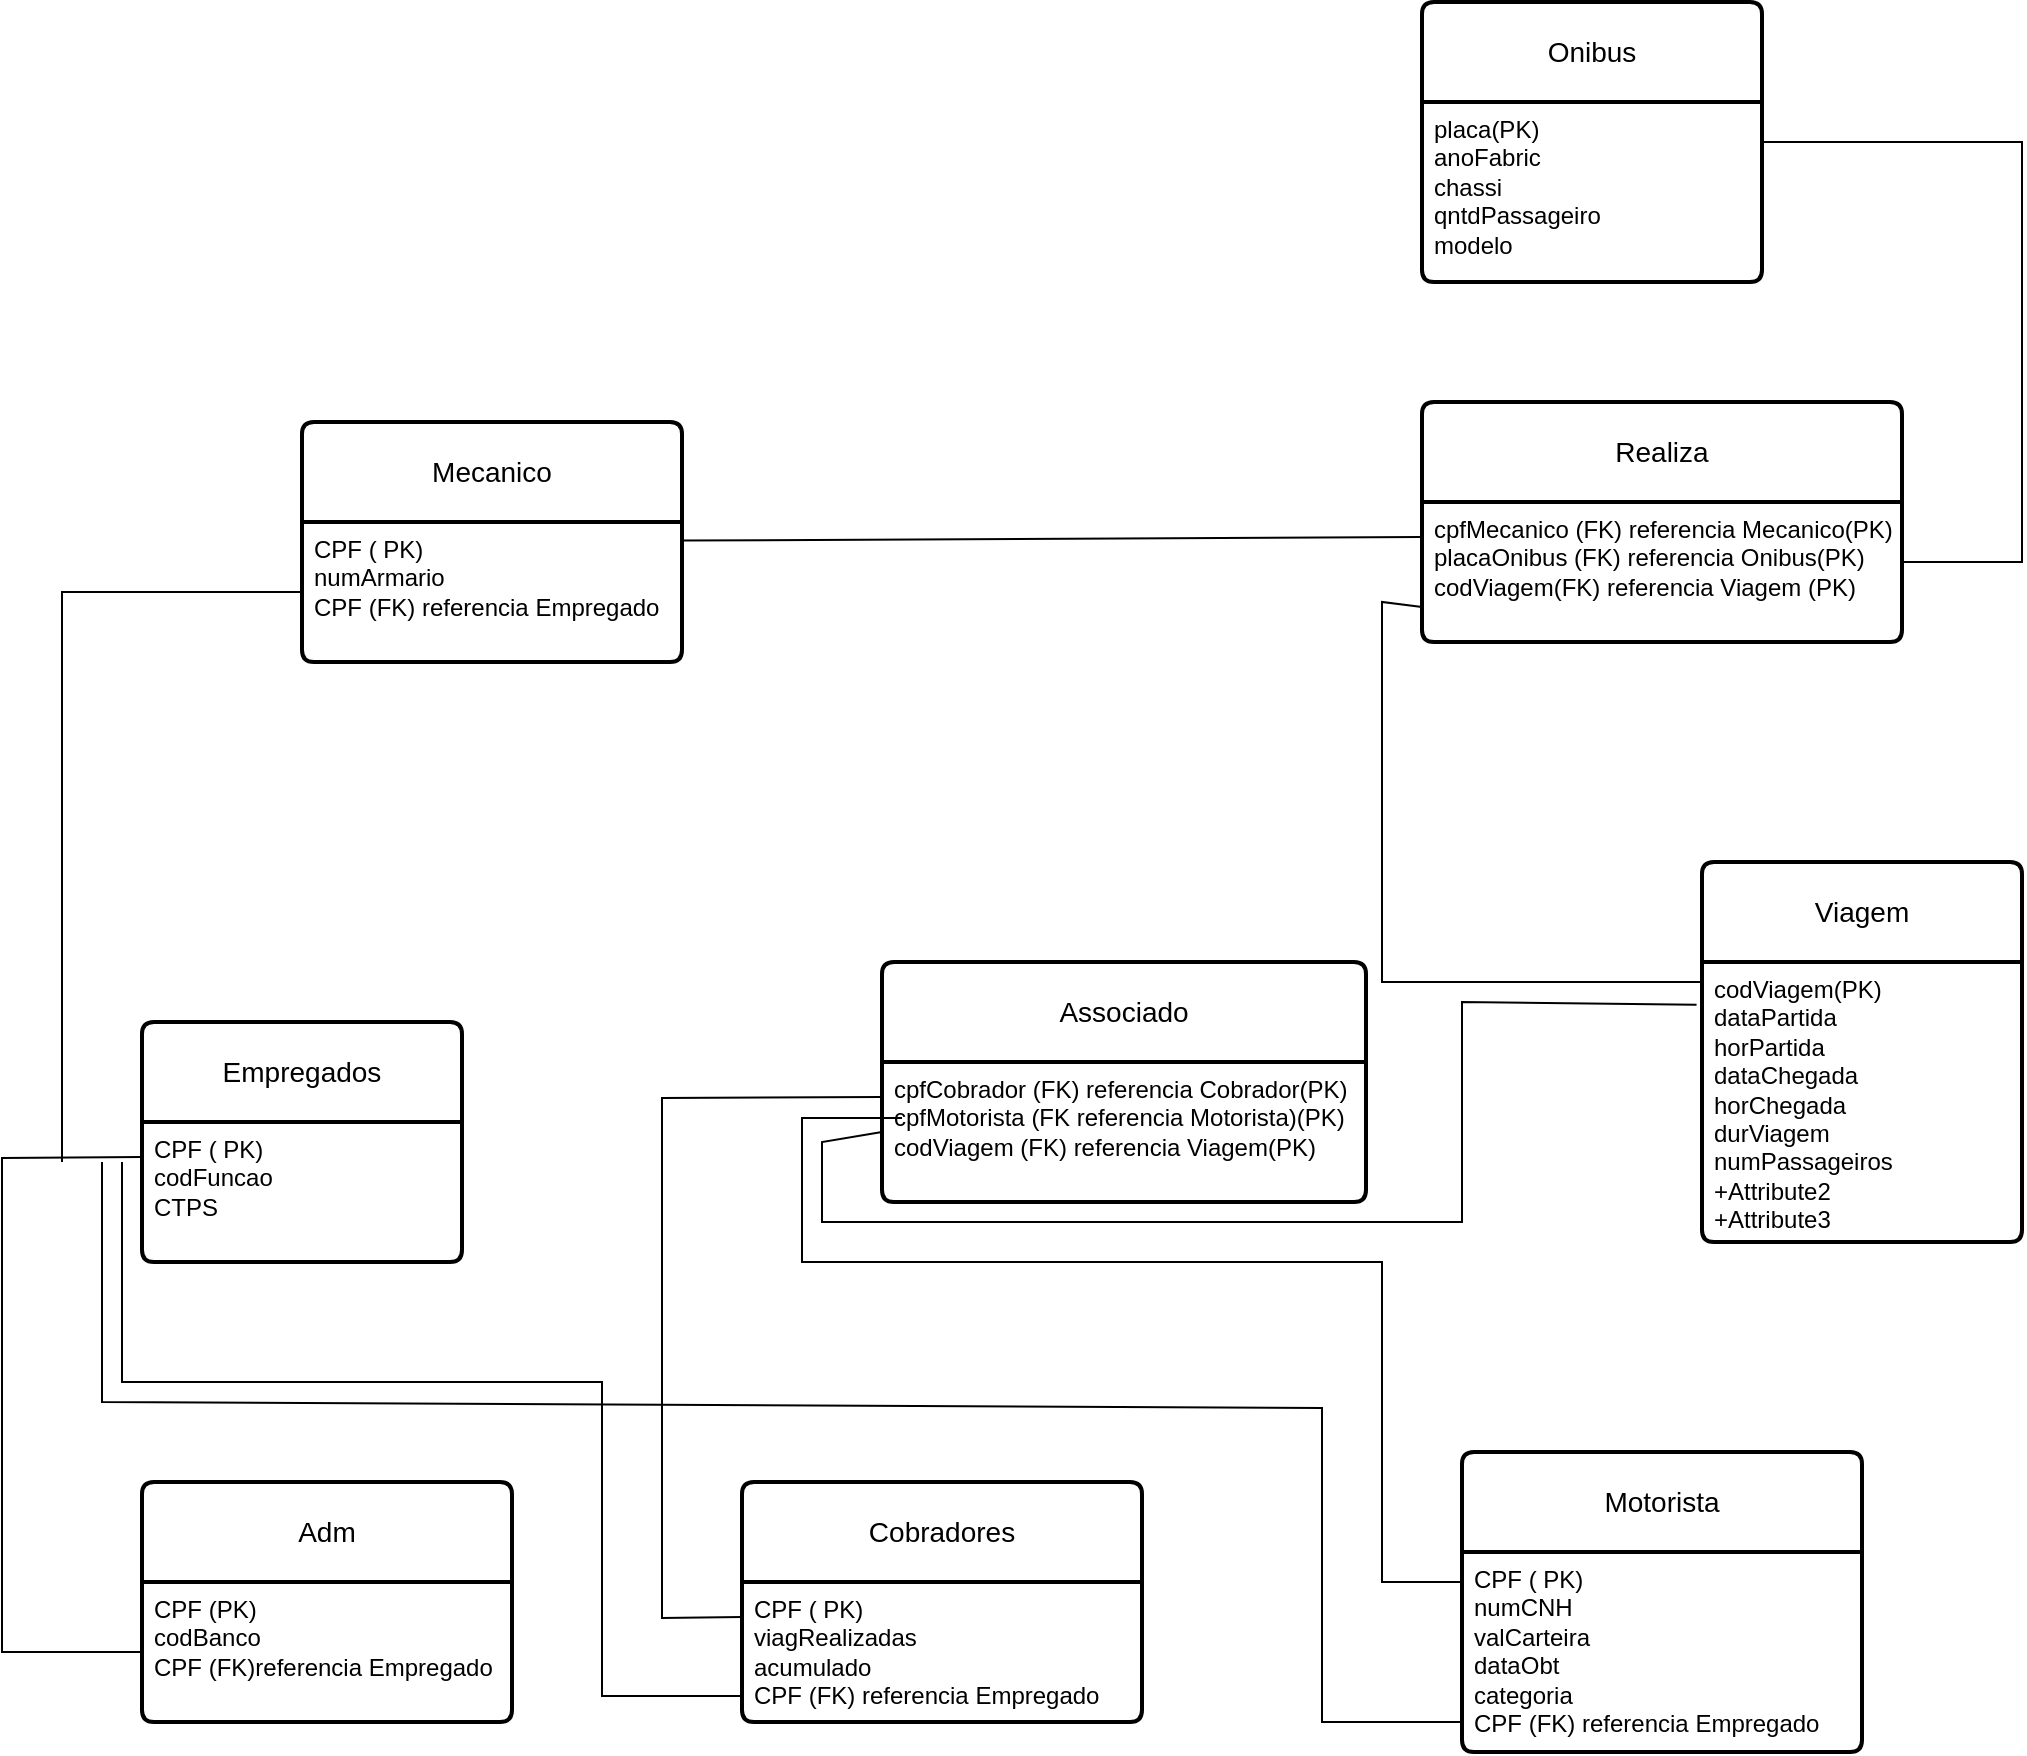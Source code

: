 <mxfile version="21.7.5" type="github" pages="2">
  <diagram id="-1_eX9wzWCtptFLg6ToF" name="Modelo Relacional">
    <mxGraphModel dx="3491" dy="2177" grid="1" gridSize="10" guides="1" tooltips="1" connect="1" arrows="1" fold="1" page="1" pageScale="1" pageWidth="827" pageHeight="1169" math="0" shadow="0">
      <root>
        <mxCell id="0" />
        <mxCell id="1" parent="0" />
        <mxCell id="acNAEcJvb_8NCm2Govtr-1" value="Empregados" style="swimlane;childLayout=stackLayout;horizontal=1;startSize=50;horizontalStack=0;rounded=1;fontSize=14;fontStyle=0;strokeWidth=2;resizeParent=0;resizeLast=1;shadow=0;dashed=0;align=center;arcSize=4;whiteSpace=wrap;html=1;" vertex="1" parent="1">
          <mxGeometry x="-430" y="-240" width="160" height="120" as="geometry" />
        </mxCell>
        <mxCell id="acNAEcJvb_8NCm2Govtr-2" value="CPF ( PK)&lt;br&gt;codFuncao&lt;br&gt;CTPS&lt;br&gt;" style="align=left;strokeColor=none;fillColor=none;spacingLeft=4;fontSize=12;verticalAlign=top;resizable=0;rotatable=0;part=1;html=1;" vertex="1" parent="acNAEcJvb_8NCm2Govtr-1">
          <mxGeometry y="50" width="160" height="70" as="geometry" />
        </mxCell>
        <mxCell id="acNAEcJvb_8NCm2Govtr-3" value="Adm" style="swimlane;childLayout=stackLayout;horizontal=1;startSize=50;horizontalStack=0;rounded=1;fontSize=14;fontStyle=0;strokeWidth=2;resizeParent=0;resizeLast=1;shadow=0;dashed=0;align=center;arcSize=4;whiteSpace=wrap;html=1;" vertex="1" parent="1">
          <mxGeometry x="-430" y="-10" width="185" height="120" as="geometry" />
        </mxCell>
        <mxCell id="acNAEcJvb_8NCm2Govtr-4" value="CPF (PK)&lt;br&gt;codBanco&lt;br&gt;CPF (FK)referencia Empregado" style="align=left;strokeColor=none;fillColor=none;spacingLeft=4;fontSize=12;verticalAlign=top;resizable=0;rotatable=0;part=1;html=1;" vertex="1" parent="acNAEcJvb_8NCm2Govtr-3">
          <mxGeometry y="50" width="185" height="70" as="geometry" />
        </mxCell>
        <mxCell id="acNAEcJvb_8NCm2Govtr-5" value="Cobradores" style="swimlane;childLayout=stackLayout;horizontal=1;startSize=50;horizontalStack=0;rounded=1;fontSize=14;fontStyle=0;strokeWidth=2;resizeParent=0;resizeLast=1;shadow=0;dashed=0;align=center;arcSize=4;whiteSpace=wrap;html=1;" vertex="1" parent="1">
          <mxGeometry x="-130" y="-10" width="200" height="120" as="geometry" />
        </mxCell>
        <mxCell id="acNAEcJvb_8NCm2Govtr-6" value="CPF ( PK)&lt;br&gt;viagRealizadas&lt;br&gt;acumulado&lt;br&gt;CPF (FK) referencia Empregado" style="align=left;strokeColor=none;fillColor=none;spacingLeft=4;fontSize=12;verticalAlign=top;resizable=0;rotatable=0;part=1;html=1;" vertex="1" parent="acNAEcJvb_8NCm2Govtr-5">
          <mxGeometry y="50" width="200" height="70" as="geometry" />
        </mxCell>
        <mxCell id="acNAEcJvb_8NCm2Govtr-7" value="Motorista" style="swimlane;childLayout=stackLayout;horizontal=1;startSize=50;horizontalStack=0;rounded=1;fontSize=14;fontStyle=0;strokeWidth=2;resizeParent=0;resizeLast=1;shadow=0;dashed=0;align=center;arcSize=4;whiteSpace=wrap;html=1;" vertex="1" parent="1">
          <mxGeometry x="230" y="-25" width="200" height="150" as="geometry" />
        </mxCell>
        <mxCell id="acNAEcJvb_8NCm2Govtr-8" value="CPF ( PK)&lt;br&gt;numCNH&lt;br&gt;valCarteira&lt;br&gt;dataObt&lt;br&gt;categoria&lt;br&gt;CPF (FK) referencia Empregado" style="align=left;strokeColor=none;fillColor=none;spacingLeft=4;fontSize=12;verticalAlign=top;resizable=0;rotatable=0;part=1;html=1;" vertex="1" parent="acNAEcJvb_8NCm2Govtr-7">
          <mxGeometry y="50" width="200" height="100" as="geometry" />
        </mxCell>
        <mxCell id="acNAEcJvb_8NCm2Govtr-9" value="Mecanico" style="swimlane;childLayout=stackLayout;horizontal=1;startSize=50;horizontalStack=0;rounded=1;fontSize=14;fontStyle=0;strokeWidth=2;resizeParent=0;resizeLast=1;shadow=0;dashed=0;align=center;arcSize=4;whiteSpace=wrap;html=1;" vertex="1" parent="1">
          <mxGeometry x="-350" y="-540" width="190" height="120" as="geometry" />
        </mxCell>
        <mxCell id="acNAEcJvb_8NCm2Govtr-10" value="CPF ( PK)&lt;br&gt;numArmario&lt;br&gt;CPF (FK) referencia Empregado" style="align=left;strokeColor=none;fillColor=none;spacingLeft=4;fontSize=12;verticalAlign=top;resizable=0;rotatable=0;part=1;html=1;" vertex="1" parent="acNAEcJvb_8NCm2Govtr-9">
          <mxGeometry y="50" width="190" height="70" as="geometry" />
        </mxCell>
        <mxCell id="acNAEcJvb_8NCm2Govtr-11" value="Viagem" style="swimlane;childLayout=stackLayout;horizontal=1;startSize=50;horizontalStack=0;rounded=1;fontSize=14;fontStyle=0;strokeWidth=2;resizeParent=0;resizeLast=1;shadow=0;dashed=0;align=center;arcSize=4;whiteSpace=wrap;html=1;" vertex="1" parent="1">
          <mxGeometry x="350" y="-320" width="160" height="190" as="geometry" />
        </mxCell>
        <mxCell id="acNAEcJvb_8NCm2Govtr-12" value="codViagem(PK)&lt;br&gt;dataPartida&lt;br&gt;horPartida&lt;br&gt;dataChegada&lt;br&gt;horChegada&lt;br&gt;durViagem&lt;br&gt;numPassageiros&lt;br&gt;+Attribute2&lt;br&gt;+Attribute3" style="align=left;strokeColor=none;fillColor=none;spacingLeft=4;fontSize=12;verticalAlign=top;resizable=0;rotatable=0;part=1;html=1;" vertex="1" parent="acNAEcJvb_8NCm2Govtr-11">
          <mxGeometry y="50" width="160" height="140" as="geometry" />
        </mxCell>
        <mxCell id="acNAEcJvb_8NCm2Govtr-13" value="Onibus" style="swimlane;childLayout=stackLayout;horizontal=1;startSize=50;horizontalStack=0;rounded=1;fontSize=14;fontStyle=0;strokeWidth=2;resizeParent=0;resizeLast=1;shadow=0;dashed=0;align=center;arcSize=4;whiteSpace=wrap;html=1;" vertex="1" parent="1">
          <mxGeometry x="210" y="-750" width="170" height="140" as="geometry" />
        </mxCell>
        <mxCell id="acNAEcJvb_8NCm2Govtr-14" value="placa(PK)&lt;br&gt;anoFabric&lt;br&gt;chassi&lt;br&gt;qntdPassageiro&lt;br&gt;modelo&lt;br&gt;" style="align=left;strokeColor=none;fillColor=none;spacingLeft=4;fontSize=12;verticalAlign=top;resizable=0;rotatable=0;part=1;html=1;" vertex="1" parent="acNAEcJvb_8NCm2Govtr-13">
          <mxGeometry y="50" width="170" height="90" as="geometry" />
        </mxCell>
        <mxCell id="acNAEcJvb_8NCm2Govtr-17" value="Associado" style="swimlane;childLayout=stackLayout;horizontal=1;startSize=50;horizontalStack=0;rounded=1;fontSize=14;fontStyle=0;strokeWidth=2;resizeParent=0;resizeLast=1;shadow=0;dashed=0;align=center;arcSize=4;whiteSpace=wrap;html=1;" vertex="1" parent="1">
          <mxGeometry x="-60" y="-270" width="242" height="120" as="geometry" />
        </mxCell>
        <mxCell id="acNAEcJvb_8NCm2Govtr-18" value="cpfCobrador (FK) referencia Cobrador(PK)&lt;br style=&quot;border-color: var(--border-color);&quot;&gt;cpfMotorista (FK referencia Motorista)(PK)&lt;br&gt;codViagem (FK) referencia Viagem(PK)" style="align=left;strokeColor=none;fillColor=none;spacingLeft=4;fontSize=12;verticalAlign=top;resizable=0;rotatable=0;part=1;html=1;" vertex="1" parent="acNAEcJvb_8NCm2Govtr-17">
          <mxGeometry y="50" width="242" height="70" as="geometry" />
        </mxCell>
        <mxCell id="acNAEcJvb_8NCm2Govtr-22" value="" style="endArrow=none;html=1;rounded=0;exitX=0;exitY=0.25;exitDx=0;exitDy=0;entryX=0;entryY=0.5;entryDx=0;entryDy=0;" edge="1" parent="1" source="acNAEcJvb_8NCm2Govtr-2" target="acNAEcJvb_8NCm2Govtr-4">
          <mxGeometry relative="1" as="geometry">
            <mxPoint x="-80" y="-120" as="sourcePoint" />
            <mxPoint x="80" y="-120" as="targetPoint" />
            <Array as="points">
              <mxPoint x="-500" y="-172" />
              <mxPoint x="-500" y="75" />
            </Array>
          </mxGeometry>
        </mxCell>
        <mxCell id="acNAEcJvb_8NCm2Govtr-23" value="" style="endArrow=none;html=1;rounded=0;entryX=0;entryY=0.5;entryDx=0;entryDy=0;" edge="1" parent="1">
          <mxGeometry relative="1" as="geometry">
            <mxPoint x="-440" y="-170" as="sourcePoint" />
            <mxPoint x="-130" y="97" as="targetPoint" />
            <Array as="points">
              <mxPoint x="-440" y="-60" />
              <mxPoint x="-200" y="-60" />
              <mxPoint x="-200" y="97" />
            </Array>
          </mxGeometry>
        </mxCell>
        <mxCell id="acNAEcJvb_8NCm2Govtr-24" value="" style="endArrow=none;html=1;rounded=0;entryX=0;entryY=0.5;entryDx=0;entryDy=0;" edge="1" parent="1">
          <mxGeometry relative="1" as="geometry">
            <mxPoint x="-450" y="-170" as="sourcePoint" />
            <mxPoint x="230" y="110" as="targetPoint" />
            <Array as="points">
              <mxPoint x="-450" y="-50" />
              <mxPoint x="160" y="-47" />
              <mxPoint x="160" y="110" />
            </Array>
          </mxGeometry>
        </mxCell>
        <mxCell id="acNAEcJvb_8NCm2Govtr-25" value="" style="endArrow=none;html=1;rounded=0;exitX=0;exitY=0.5;exitDx=0;exitDy=0;" edge="1" parent="1" source="acNAEcJvb_8NCm2Govtr-10">
          <mxGeometry relative="1" as="geometry">
            <mxPoint x="-80" y="-270" as="sourcePoint" />
            <mxPoint x="-470" y="-170" as="targetPoint" />
            <Array as="points">
              <mxPoint x="-470" y="-455" />
            </Array>
          </mxGeometry>
        </mxCell>
        <mxCell id="acNAEcJvb_8NCm2Govtr-26" value="" style="endArrow=none;html=1;rounded=0;entryX=0;entryY=0.25;entryDx=0;entryDy=0;exitX=0;exitY=0.25;exitDx=0;exitDy=0;" edge="1" parent="1" source="acNAEcJvb_8NCm2Govtr-18" target="acNAEcJvb_8NCm2Govtr-6">
          <mxGeometry relative="1" as="geometry">
            <mxPoint x="-170" y="-210" as="sourcePoint" />
            <mxPoint x="167" y="87.5" as="targetPoint" />
            <Array as="points">
              <mxPoint x="-170" y="-202" />
              <mxPoint x="-170" y="58" />
            </Array>
          </mxGeometry>
        </mxCell>
        <mxCell id="acNAEcJvb_8NCm2Govtr-27" value="" style="endArrow=none;html=1;rounded=0;exitX=0;exitY=0.25;exitDx=0;exitDy=0;" edge="1" parent="1">
          <mxGeometry relative="1" as="geometry">
            <mxPoint x="-50" y="-192" as="sourcePoint" />
            <mxPoint x="230" y="40" as="targetPoint" />
            <Array as="points">
              <mxPoint x="-100" y="-192" />
              <mxPoint x="-100" y="-120" />
              <mxPoint x="190" y="-120" />
              <mxPoint x="190" y="40" />
            </Array>
          </mxGeometry>
        </mxCell>
        <mxCell id="acNAEcJvb_8NCm2Govtr-28" value="" style="endArrow=none;html=1;rounded=0;exitX=0;exitY=0.5;exitDx=0;exitDy=0;entryX=-0.017;entryY=0.153;entryDx=0;entryDy=0;entryPerimeter=0;" edge="1" parent="1" source="acNAEcJvb_8NCm2Govtr-18" target="acNAEcJvb_8NCm2Govtr-12">
          <mxGeometry relative="1" as="geometry">
            <mxPoint x="-80" y="-180" as="sourcePoint" />
            <mxPoint x="330" y="-140" as="targetPoint" />
            <Array as="points">
              <mxPoint x="-90" y="-180" />
              <mxPoint x="-90" y="-140" />
              <mxPoint x="230" y="-140" />
              <mxPoint x="230" y="-250" />
            </Array>
          </mxGeometry>
        </mxCell>
        <mxCell id="acNAEcJvb_8NCm2Govtr-29" value="Realiza" style="swimlane;childLayout=stackLayout;horizontal=1;startSize=50;horizontalStack=0;rounded=1;fontSize=14;fontStyle=0;strokeWidth=2;resizeParent=0;resizeLast=1;shadow=0;dashed=0;align=center;arcSize=4;whiteSpace=wrap;html=1;" vertex="1" parent="1">
          <mxGeometry x="210" y="-550" width="240" height="120" as="geometry" />
        </mxCell>
        <mxCell id="acNAEcJvb_8NCm2Govtr-30" value="cpfMecanico (FK) referencia Mecanico(PK)&lt;br&gt;placaOnibus (FK) referencia Onibus(PK)&lt;br&gt;codViagem(FK) referencia Viagem (PK)" style="align=left;strokeColor=none;fillColor=none;spacingLeft=4;fontSize=12;verticalAlign=top;resizable=0;rotatable=0;part=1;html=1;" vertex="1" parent="acNAEcJvb_8NCm2Govtr-29">
          <mxGeometry y="50" width="240" height="70" as="geometry" />
        </mxCell>
        <mxCell id="acNAEcJvb_8NCm2Govtr-31" value="" style="endArrow=none;html=1;rounded=0;entryX=0;entryY=0.25;entryDx=0;entryDy=0;" edge="1" parent="1" target="acNAEcJvb_8NCm2Govtr-30">
          <mxGeometry relative="1" as="geometry">
            <mxPoint x="-160" y="-480.71" as="sourcePoint" />
            <mxPoint y="-480.71" as="targetPoint" />
          </mxGeometry>
        </mxCell>
        <mxCell id="acNAEcJvb_8NCm2Govtr-32" value="" style="endArrow=none;html=1;rounded=0;entryX=1;entryY=0.5;entryDx=0;entryDy=0;" edge="1" parent="1" target="acNAEcJvb_8NCm2Govtr-13">
          <mxGeometry relative="1" as="geometry">
            <mxPoint x="450" y="-470" as="sourcePoint" />
            <mxPoint x="510" y="-710" as="targetPoint" />
            <Array as="points">
              <mxPoint x="510" y="-470" />
              <mxPoint x="510" y="-680" />
            </Array>
          </mxGeometry>
        </mxCell>
        <mxCell id="acNAEcJvb_8NCm2Govtr-33" value="" style="endArrow=none;html=1;rounded=0;exitX=0;exitY=0.75;exitDx=0;exitDy=0;" edge="1" parent="1" source="acNAEcJvb_8NCm2Govtr-30">
          <mxGeometry relative="1" as="geometry">
            <mxPoint x="180" y="-460" as="sourcePoint" />
            <mxPoint x="350" y="-260" as="targetPoint" />
            <Array as="points">
              <mxPoint x="190" y="-450" />
              <mxPoint x="190" y="-260" />
            </Array>
          </mxGeometry>
        </mxCell>
      </root>
    </mxGraphModel>
  </diagram>
  <diagram id="cV2ejgU_TLj9GauZPNqe" name="Diagrama de Entidade Relacionamento">
    <mxGraphModel dx="3047" dy="840" grid="1" gridSize="10" guides="1" tooltips="1" connect="1" arrows="1" fold="1" page="1" pageScale="1" pageWidth="827" pageHeight="1169" math="0" shadow="0">
      <root>
        <mxCell id="0" />
        <mxCell id="1" parent="0" />
        <mxCell id="JowSxdaNVDK4OpG8OgLm-1" value="Onibus" style="whiteSpace=wrap;html=1;align=center;" parent="1" vertex="1">
          <mxGeometry x="235" y="850" width="230" height="40" as="geometry" />
        </mxCell>
        <mxCell id="gjXoz2qzSi6PjoEdio_o-1" value="Ano&lt;br&gt;Fabricacao" style="ellipse;whiteSpace=wrap;html=1;align=center;" parent="1" vertex="1">
          <mxGeometry x="210" y="960" width="70" height="40" as="geometry" />
        </mxCell>
        <mxCell id="gjXoz2qzSi6PjoEdio_o-3" value="Placa" style="ellipse;whiteSpace=wrap;html=1;align=center;fontStyle=4;" parent="1" vertex="1">
          <mxGeometry x="280" y="960" width="40" height="40" as="geometry" />
        </mxCell>
        <mxCell id="gjXoz2qzSi6PjoEdio_o-4" value="quantd&lt;br&gt;Passageiro" style="ellipse;whiteSpace=wrap;html=1;align=center;" parent="1" vertex="1">
          <mxGeometry x="381.25" y="936.5" width="70" height="40" as="geometry" />
        </mxCell>
        <mxCell id="gjXoz2qzSi6PjoEdio_o-5" value="Modelo" style="ellipse;whiteSpace=wrap;html=1;align=center;" parent="1" vertex="1">
          <mxGeometry x="451.25" y="936.5" width="40" height="40" as="geometry" />
        </mxCell>
        <mxCell id="gjXoz2qzSi6PjoEdio_o-6" value="" style="endArrow=none;html=1;rounded=0;entryX=0.5;entryY=0;entryDx=0;entryDy=0;exitX=0.75;exitY=1;exitDx=0;exitDy=0;" parent="1" source="JowSxdaNVDK4OpG8OgLm-1" target="gjXoz2qzSi6PjoEdio_o-4" edge="1">
          <mxGeometry relative="1" as="geometry">
            <mxPoint x="416" y="1024" as="sourcePoint" />
            <mxPoint x="186.25" y="406.5" as="targetPoint" />
          </mxGeometry>
        </mxCell>
        <mxCell id="gjXoz2qzSi6PjoEdio_o-8" value="" style="endArrow=none;html=1;rounded=0;exitX=0.25;exitY=1;exitDx=0;exitDy=0;entryX=0.5;entryY=0;entryDx=0;entryDy=0;" parent="1" source="JowSxdaNVDK4OpG8OgLm-1" target="gjXoz2qzSi6PjoEdio_o-3" edge="1">
          <mxGeometry relative="1" as="geometry">
            <mxPoint x="297.5" y="1050.0" as="sourcePoint" />
            <mxPoint x="185" y="450" as="targetPoint" />
          </mxGeometry>
        </mxCell>
        <mxCell id="gjXoz2qzSi6PjoEdio_o-9" value="" style="endArrow=none;html=1;rounded=0;exitX=0.065;exitY=1;exitDx=0;exitDy=0;exitPerimeter=0;entryX=0.5;entryY=0;entryDx=0;entryDy=0;" parent="1" source="JowSxdaNVDK4OpG8OgLm-1" target="gjXoz2qzSi6PjoEdio_o-1" edge="1">
          <mxGeometry relative="1" as="geometry">
            <mxPoint x="251.96" y="1050.0" as="sourcePoint" />
            <mxPoint x="245" y="960" as="targetPoint" />
          </mxGeometry>
        </mxCell>
        <mxCell id="gjXoz2qzSi6PjoEdio_o-10" value="Empregados" style="whiteSpace=wrap;html=1;align=center;" parent="1" vertex="1">
          <mxGeometry x="80" y="270" width="200" height="40" as="geometry" />
        </mxCell>
        <mxCell id="gjXoz2qzSi6PjoEdio_o-11" value="" style="endArrow=none;html=1;rounded=0;exitX=0.15;exitY=0.05;exitDx=0;exitDy=0;exitPerimeter=0;entryX=0.5;entryY=1;entryDx=0;entryDy=0;" parent="1" source="gjXoz2qzSi6PjoEdio_o-10" target="gjXoz2qzSi6PjoEdio_o-12" edge="1">
          <mxGeometry relative="1" as="geometry">
            <mxPoint x="130" y="249" as="sourcePoint" />
            <mxPoint x="110" y="210" as="targetPoint" />
          </mxGeometry>
        </mxCell>
        <mxCell id="gjXoz2qzSi6PjoEdio_o-12" value="cod&lt;br&gt;Função" style="ellipse;whiteSpace=wrap;html=1;align=center;" parent="1" vertex="1">
          <mxGeometry x="80" y="140" width="50" height="40" as="geometry" />
        </mxCell>
        <mxCell id="gjXoz2qzSi6PjoEdio_o-13" value="CPF" style="ellipse;whiteSpace=wrap;html=1;align=center;fontStyle=4;" parent="1" vertex="1">
          <mxGeometry x="140" y="170" width="40" height="40" as="geometry" />
        </mxCell>
        <mxCell id="gjXoz2qzSi6PjoEdio_o-14" value="" style="endArrow=none;html=1;rounded=0;entryX=0.5;entryY=1;entryDx=0;entryDy=0;exitX=0.415;exitY=0.025;exitDx=0;exitDy=0;exitPerimeter=0;" parent="1" source="gjXoz2qzSi6PjoEdio_o-10" target="gjXoz2qzSi6PjoEdio_o-13" edge="1">
          <mxGeometry relative="1" as="geometry">
            <mxPoint x="160" y="260" as="sourcePoint" />
            <mxPoint x="145" y="170" as="targetPoint" />
          </mxGeometry>
        </mxCell>
        <mxCell id="gjXoz2qzSi6PjoEdio_o-19" value="d" style="ellipse;whiteSpace=wrap;html=1;align=center;" parent="1" vertex="1">
          <mxGeometry x="150" y="380" width="50" height="50" as="geometry" />
        </mxCell>
        <mxCell id="gjXoz2qzSi6PjoEdio_o-20" value="" style="endArrow=none;html=1;rounded=0;entryX=0.425;entryY=1.05;entryDx=0;entryDy=0;exitX=0.32;exitY=-0.04;exitDx=0;exitDy=0;entryPerimeter=0;exitPerimeter=0;" parent="1" source="gjXoz2qzSi6PjoEdio_o-19" target="gjXoz2qzSi6PjoEdio_o-10" edge="1">
          <mxGeometry relative="1" as="geometry">
            <mxPoint x="143" y="410.5" as="sourcePoint" />
            <mxPoint x="140" y="349.5" as="targetPoint" />
          </mxGeometry>
        </mxCell>
        <mxCell id="gjXoz2qzSi6PjoEdio_o-21" value="" style="endArrow=none;html=1;rounded=0;entryX=0.5;entryY=1;entryDx=0;entryDy=0;exitX=0.64;exitY=0.06;exitDx=0;exitDy=0;exitPerimeter=0;" parent="1" source="gjXoz2qzSi6PjoEdio_o-19" target="gjXoz2qzSi6PjoEdio_o-10" edge="1">
          <mxGeometry relative="1" as="geometry">
            <mxPoint x="180" y="360" as="sourcePoint" />
            <mxPoint x="175" y="322" as="targetPoint" />
          </mxGeometry>
        </mxCell>
        <mxCell id="gjXoz2qzSi6PjoEdio_o-22" value="" style="endArrow=none;html=1;rounded=0;entryX=1;entryY=1;entryDx=0;entryDy=0;exitX=0.5;exitY=0;exitDx=0;exitDy=0;" parent="1" source="gjXoz2qzSi6PjoEdio_o-23" target="gjXoz2qzSi6PjoEdio_o-19" edge="1">
          <mxGeometry relative="1" as="geometry">
            <mxPoint x="194" y="530" as="sourcePoint" />
            <mxPoint x="185" y="332" as="targetPoint" />
          </mxGeometry>
        </mxCell>
        <mxCell id="gjXoz2qzSi6PjoEdio_o-23" value="Motorista" style="whiteSpace=wrap;html=1;align=center;" parent="1" vertex="1">
          <mxGeometry x="170" y="530" width="50" height="40" as="geometry" />
        </mxCell>
        <mxCell id="gjXoz2qzSi6PjoEdio_o-24" value="Cobradores" style="whiteSpace=wrap;html=1;align=center;" parent="1" vertex="1">
          <mxGeometry x="-40" y="560.6" width="70" height="40" as="geometry" />
        </mxCell>
        <mxCell id="gjXoz2qzSi6PjoEdio_o-25" value="Mecanico" style="whiteSpace=wrap;html=1;align=center;" parent="1" vertex="1">
          <mxGeometry x="351.25" y="516.85" width="50" height="40" as="geometry" />
        </mxCell>
        <mxCell id="gjXoz2qzSi6PjoEdio_o-26" value="Adm" style="whiteSpace=wrap;html=1;align=center;" parent="1" vertex="1">
          <mxGeometry x="-120" y="480" width="50" height="40" as="geometry" />
        </mxCell>
        <mxCell id="gjXoz2qzSi6PjoEdio_o-27" value="" style="endArrow=none;html=1;rounded=0;entryX=0;entryY=1;entryDx=0;entryDy=0;exitX=0.25;exitY=0;exitDx=0;exitDy=0;" parent="1" source="gjXoz2qzSi6PjoEdio_o-24" target="gjXoz2qzSi6PjoEdio_o-19" edge="1">
          <mxGeometry relative="1" as="geometry">
            <mxPoint x="155" y="560.6" as="sourcePoint" />
            <mxPoint x="118.75" y="450.0" as="targetPoint" />
          </mxGeometry>
        </mxCell>
        <mxCell id="gjXoz2qzSi6PjoEdio_o-28" value="" style="endArrow=none;html=1;rounded=0;entryX=1;entryY=0.5;entryDx=0;entryDy=0;exitX=0.25;exitY=0;exitDx=0;exitDy=0;" parent="1" source="gjXoz2qzSi6PjoEdio_o-25" target="gjXoz2qzSi6PjoEdio_o-19" edge="1">
          <mxGeometry relative="1" as="geometry">
            <mxPoint x="286.25" y="536.85" as="sourcePoint" />
            <mxPoint x="270" y="400.0" as="targetPoint" />
          </mxGeometry>
        </mxCell>
        <mxCell id="gjXoz2qzSi6PjoEdio_o-29" value="" style="endArrow=none;html=1;rounded=0;entryX=-0.037;entryY=0.65;entryDx=0;entryDy=0;exitX=0.5;exitY=0;exitDx=0;exitDy=0;entryPerimeter=0;" parent="1" source="gjXoz2qzSi6PjoEdio_o-26" target="gjXoz2qzSi6PjoEdio_o-19" edge="1">
          <mxGeometry relative="1" as="geometry">
            <mxPoint x="225" y="560" as="sourcePoint" />
            <mxPoint x="218" y="478" as="targetPoint" />
          </mxGeometry>
        </mxCell>
        <mxCell id="gjXoz2qzSi6PjoEdio_o-30" value="Num&lt;br&gt;Armário" style="ellipse;whiteSpace=wrap;html=1;align=center;" parent="1" vertex="1">
          <mxGeometry x="431.25" y="566.85" width="60" height="40" as="geometry" />
        </mxCell>
        <mxCell id="gjXoz2qzSi6PjoEdio_o-31" value="numero&lt;br&gt;CNH" style="ellipse;whiteSpace=wrap;html=1;align=center;" parent="1" vertex="1">
          <mxGeometry x="210" y="620" width="50" height="40" as="geometry" />
        </mxCell>
        <mxCell id="gjXoz2qzSi6PjoEdio_o-32" value="Validade&lt;br&gt;Carteira" style="ellipse;whiteSpace=wrap;html=1;align=center;" parent="1" vertex="1">
          <mxGeometry x="260" y="620" width="60" height="40" as="geometry" />
        </mxCell>
        <mxCell id="gjXoz2qzSi6PjoEdio_o-33" value="data&lt;br&gt;obtenção" style="ellipse;whiteSpace=wrap;html=1;align=center;" parent="1" vertex="1">
          <mxGeometry x="150" y="620" width="55" height="40" as="geometry" />
        </mxCell>
        <mxCell id="gjXoz2qzSi6PjoEdio_o-34" value="categoria" style="ellipse;whiteSpace=wrap;html=1;align=center;" parent="1" vertex="1">
          <mxGeometry x="270" y="556.85" width="55" height="40" as="geometry" />
        </mxCell>
        <mxCell id="gjXoz2qzSi6PjoEdio_o-35" value="" style="endArrow=none;html=1;rounded=0;entryX=1;entryY=0.5;entryDx=0;entryDy=0;exitX=0.345;exitY=0.082;exitDx=0;exitDy=0;exitPerimeter=0;" parent="1" source="gjXoz2qzSi6PjoEdio_o-34" target="gjXoz2qzSi6PjoEdio_o-23" edge="1">
          <mxGeometry relative="1" as="geometry">
            <mxPoint x="280" y="560" as="sourcePoint" />
            <mxPoint x="203" y="433" as="targetPoint" />
          </mxGeometry>
        </mxCell>
        <mxCell id="gjXoz2qzSi6PjoEdio_o-36" value="" style="endArrow=none;html=1;rounded=0;entryX=0.25;entryY=1;entryDx=0;entryDy=0;exitX=0.5;exitY=0;exitDx=0;exitDy=0;" parent="1" source="gjXoz2qzSi6PjoEdio_o-33" target="gjXoz2qzSi6PjoEdio_o-23" edge="1">
          <mxGeometry relative="1" as="geometry">
            <mxPoint x="139" y="633" as="sourcePoint" />
            <mxPoint x="180" y="580" as="targetPoint" />
          </mxGeometry>
        </mxCell>
        <mxCell id="gjXoz2qzSi6PjoEdio_o-37" value="" style="endArrow=none;html=1;rounded=0;entryX=0.75;entryY=1;entryDx=0;entryDy=0;exitX=0.2;exitY=0;exitDx=0;exitDy=0;exitPerimeter=0;" parent="1" source="gjXoz2qzSi6PjoEdio_o-31" target="gjXoz2qzSi6PjoEdio_o-23" edge="1">
          <mxGeometry relative="1" as="geometry">
            <mxPoint x="149" y="643" as="sourcePoint" />
            <mxPoint x="190" y="590" as="targetPoint" />
          </mxGeometry>
        </mxCell>
        <mxCell id="gjXoz2qzSi6PjoEdio_o-38" value="" style="endArrow=none;html=1;rounded=0;entryX=1;entryY=0.75;entryDx=0;entryDy=0;exitX=0.333;exitY=0;exitDx=0;exitDy=0;exitPerimeter=0;" parent="1" source="gjXoz2qzSi6PjoEdio_o-32" target="gjXoz2qzSi6PjoEdio_o-23" edge="1">
          <mxGeometry relative="1" as="geometry">
            <mxPoint x="159" y="653" as="sourcePoint" />
            <mxPoint x="200" y="600" as="targetPoint" />
          </mxGeometry>
        </mxCell>
        <mxCell id="gjXoz2qzSi6PjoEdio_o-39" value="" style="endArrow=none;html=1;rounded=0;entryX=0.75;entryY=1;entryDx=0;entryDy=0;exitX=0.033;exitY=0.25;exitDx=0;exitDy=0;exitPerimeter=0;" parent="1" source="gjXoz2qzSi6PjoEdio_o-30" target="gjXoz2qzSi6PjoEdio_o-25" edge="1">
          <mxGeometry relative="1" as="geometry">
            <mxPoint x="169" y="663" as="sourcePoint" />
            <mxPoint x="210" y="610" as="targetPoint" />
          </mxGeometry>
        </mxCell>
        <mxCell id="gjXoz2qzSi6PjoEdio_o-40" value="Viagens&lt;br&gt;Realizadas" style="ellipse;whiteSpace=wrap;html=1;align=center;" parent="1" vertex="1">
          <mxGeometry x="-90" y="677.6" width="70" height="40" as="geometry" />
        </mxCell>
        <mxCell id="gjXoz2qzSi6PjoEdio_o-41" value="" style="endArrow=none;html=1;rounded=0;entryX=0.25;entryY=1;entryDx=0;entryDy=0;exitX=0.645;exitY=0.075;exitDx=0;exitDy=0;exitPerimeter=0;" parent="1" source="gjXoz2qzSi6PjoEdio_o-40" target="gjXoz2qzSi6PjoEdio_o-24" edge="1">
          <mxGeometry relative="1" as="geometry">
            <mxPoint x="61.5" y="550" as="sourcePoint" />
            <mxPoint x="26.5" y="580" as="targetPoint" />
          </mxGeometry>
        </mxCell>
        <mxCell id="gjXoz2qzSi6PjoEdio_o-42" value="Acumulado" style="ellipse;whiteSpace=wrap;html=1;align=center;" parent="1" vertex="1">
          <mxGeometry x="-20" y="677.6" width="70" height="40" as="geometry" />
        </mxCell>
        <mxCell id="gjXoz2qzSi6PjoEdio_o-43" value="" style="endArrow=none;html=1;rounded=0;entryX=0.75;entryY=1;entryDx=0;entryDy=0;exitX=0.645;exitY=0.075;exitDx=0;exitDy=0;exitPerimeter=0;" parent="1" source="gjXoz2qzSi6PjoEdio_o-42" target="gjXoz2qzSi6PjoEdio_o-24" edge="1">
          <mxGeometry relative="1" as="geometry">
            <mxPoint x="131.5" y="577" as="sourcePoint" />
            <mxPoint x="79" y="572" as="targetPoint" />
          </mxGeometry>
        </mxCell>
        <mxCell id="gjXoz2qzSi6PjoEdio_o-44" value="codigo&lt;br&gt;Banco" style="ellipse;whiteSpace=wrap;html=1;align=center;" parent="1" vertex="1">
          <mxGeometry x="-145" y="550" width="55" height="40" as="geometry" />
        </mxCell>
        <mxCell id="gjXoz2qzSi6PjoEdio_o-45" value="" style="endArrow=none;html=1;rounded=0;entryX=0.5;entryY=1;entryDx=0;entryDy=0;exitX=0.645;exitY=0.075;exitDx=0;exitDy=0;exitPerimeter=0;" parent="1" source="gjXoz2qzSi6PjoEdio_o-44" target="gjXoz2qzSi6PjoEdio_o-26" edge="1">
          <mxGeometry relative="1" as="geometry">
            <mxPoint x="-15" y="550" as="sourcePoint" />
            <mxPoint x="-50" y="580" as="targetPoint" />
          </mxGeometry>
        </mxCell>
        <mxCell id="gjXoz2qzSi6PjoEdio_o-49" value="" style="shape=requiredInterface;html=1;verticalLabelPosition=bottom;sketch=0;rotation=135;" parent="1" vertex="1">
          <mxGeometry x="50" y="490.6" width="10" height="20" as="geometry" />
        </mxCell>
        <mxCell id="gjXoz2qzSi6PjoEdio_o-52" value="" style="shape=requiredInterface;html=1;verticalLabelPosition=bottom;sketch=0;rotation=90;" parent="1" vertex="1">
          <mxGeometry x="190" y="460" width="10" height="20" as="geometry" />
        </mxCell>
        <mxCell id="gjXoz2qzSi6PjoEdio_o-57" value="" style="shape=requiredInterface;html=1;verticalLabelPosition=bottom;sketch=0;rotation=45;" parent="1" vertex="1">
          <mxGeometry x="270" y="456.85" width="10" height="20" as="geometry" />
        </mxCell>
        <mxCell id="gjXoz2qzSi6PjoEdio_o-61" value="" style="shape=requiredInterface;html=1;verticalLabelPosition=bottom;sketch=0;rotation=-210;" parent="1" vertex="1">
          <mxGeometry x="20" y="440" width="10" height="20" as="geometry" />
        </mxCell>
        <mxCell id="QWk0C80UaJ-0e4nMsRM_-1" value="Viagem" style="whiteSpace=wrap;html=1;align=center;" parent="1" vertex="1">
          <mxGeometry x="-530" y="520" width="270" height="40" as="geometry" />
        </mxCell>
        <mxCell id="QWk0C80UaJ-0e4nMsRM_-2" value="" style="endArrow=none;html=1;rounded=0;exitX=0.87;exitY=0;exitDx=0;exitDy=0;exitPerimeter=0;entryX=0.5;entryY=1;entryDx=0;entryDy=0;" parent="1" source="QWk0C80UaJ-0e4nMsRM_-1" target="QWk0C80UaJ-0e4nMsRM_-3" edge="1">
          <mxGeometry relative="1" as="geometry">
            <mxPoint x="-50" y="370" as="sourcePoint" />
            <mxPoint x="-227" y="440" as="targetPoint" />
          </mxGeometry>
        </mxCell>
        <mxCell id="QWk0C80UaJ-0e4nMsRM_-3" value="Data&lt;br&gt;Partida" style="ellipse;whiteSpace=wrap;html=1;align=center;" parent="1" vertex="1">
          <mxGeometry x="-320" y="450" width="40" height="40" as="geometry" />
        </mxCell>
        <mxCell id="MMpTJCR9Loi8LDz2j5RC-1" value="" style="endArrow=none;html=1;rounded=0;exitX=0.538;exitY=0;exitDx=0;exitDy=0;exitPerimeter=0;entryX=0.5;entryY=1;entryDx=0;entryDy=0;" parent="1" source="QWk0C80UaJ-0e4nMsRM_-1" target="MMpTJCR9Loi8LDz2j5RC-2" edge="1">
          <mxGeometry relative="1" as="geometry">
            <mxPoint x="-287" y="442.5" as="sourcePoint" />
            <mxPoint x="-275" y="440" as="targetPoint" />
          </mxGeometry>
        </mxCell>
        <mxCell id="MMpTJCR9Loi8LDz2j5RC-2" value="Horário&lt;br&gt;Partida" style="ellipse;whiteSpace=wrap;html=1;align=center;" parent="1" vertex="1">
          <mxGeometry x="-370" y="450" width="45" height="40" as="geometry" />
        </mxCell>
        <mxCell id="MMpTJCR9Loi8LDz2j5RC-9" value="" style="endArrow=none;html=1;rounded=0;exitX=0.448;exitY=-0.05;exitDx=0;exitDy=0;exitPerimeter=0;entryX=0.5;entryY=1;entryDx=0;entryDy=0;" parent="1" source="QWk0C80UaJ-0e4nMsRM_-1" target="MMpTJCR9Loi8LDz2j5RC-10" edge="1">
          <mxGeometry relative="1" as="geometry">
            <mxPoint x="-317" y="460" as="sourcePoint" />
            <mxPoint x="-317" y="440" as="targetPoint" />
          </mxGeometry>
        </mxCell>
        <mxCell id="MMpTJCR9Loi8LDz2j5RC-10" value="Data&lt;br&gt;Chegada" style="ellipse;whiteSpace=wrap;html=1;align=center;" parent="1" vertex="1">
          <mxGeometry x="-430" y="450" width="60" height="40" as="geometry" />
        </mxCell>
        <mxCell id="MMpTJCR9Loi8LDz2j5RC-13" value="" style="endArrow=none;html=1;rounded=0;exitX=0.18;exitY=-0.075;exitDx=0;exitDy=0;exitPerimeter=0;entryX=0.5;entryY=1;entryDx=0;entryDy=0;" parent="1" source="QWk0C80UaJ-0e4nMsRM_-1" target="MMpTJCR9Loi8LDz2j5RC-14" edge="1">
          <mxGeometry relative="1" as="geometry">
            <mxPoint x="-397" y="440" as="sourcePoint" />
            <mxPoint x="-397" y="420" as="targetPoint" />
          </mxGeometry>
        </mxCell>
        <mxCell id="MMpTJCR9Loi8LDz2j5RC-14" value="Duração&lt;br&gt;Viagem" style="ellipse;whiteSpace=wrap;html=1;align=center;" parent="1" vertex="1">
          <mxGeometry x="-470" y="420" width="50" height="40" as="geometry" />
        </mxCell>
        <mxCell id="MMpTJCR9Loi8LDz2j5RC-15" value="" style="endArrow=none;html=1;rounded=0;exitX=0.09;exitY=-0.075;exitDx=0;exitDy=0;exitPerimeter=0;entryX=0.5;entryY=1;entryDx=0;entryDy=0;" parent="1" source="QWk0C80UaJ-0e4nMsRM_-1" target="MMpTJCR9Loi8LDz2j5RC-16" edge="1">
          <mxGeometry relative="1" as="geometry">
            <mxPoint x="-434" y="457" as="sourcePoint" />
            <mxPoint x="-457" y="420" as="targetPoint" />
          </mxGeometry>
        </mxCell>
        <mxCell id="MMpTJCR9Loi8LDz2j5RC-16" value="Cidade&amp;nbsp;&lt;br&gt;Partida" style="ellipse;whiteSpace=wrap;html=1;align=center;" parent="1" vertex="1">
          <mxGeometry x="-530" y="420" width="50" height="40" as="geometry" />
        </mxCell>
        <mxCell id="MMpTJCR9Loi8LDz2j5RC-17" value="" style="endArrow=none;html=1;rounded=0;exitX=0;exitY=0;exitDx=0;exitDy=0;entryX=0.5;entryY=1;entryDx=0;entryDy=0;" parent="1" source="QWk0C80UaJ-0e4nMsRM_-1" target="MMpTJCR9Loi8LDz2j5RC-18" edge="1">
          <mxGeometry relative="1" as="geometry">
            <mxPoint x="-484" y="477" as="sourcePoint" />
            <mxPoint x="-507" y="440" as="targetPoint" />
          </mxGeometry>
        </mxCell>
        <mxCell id="MMpTJCR9Loi8LDz2j5RC-18" value="Cidade&lt;br&gt;Destino" style="ellipse;whiteSpace=wrap;html=1;align=center;" parent="1" vertex="1">
          <mxGeometry x="-580" y="440" width="50" height="40" as="geometry" />
        </mxCell>
        <mxCell id="MMpTJCR9Loi8LDz2j5RC-19" value="" style="endArrow=none;html=1;rounded=0;exitX=1;exitY=0;exitDx=0;exitDy=0;entryX=0.5;entryY=1;entryDx=0;entryDy=0;" parent="1" source="QWk0C80UaJ-0e4nMsRM_-1" target="MMpTJCR9Loi8LDz2j5RC-20" edge="1">
          <mxGeometry relative="1" as="geometry">
            <mxPoint x="-184" y="460" as="sourcePoint" />
            <mxPoint x="-207" y="423" as="targetPoint" />
          </mxGeometry>
        </mxCell>
        <mxCell id="MMpTJCR9Loi8LDz2j5RC-20" value="Numero&lt;br&gt;Passageiros" style="ellipse;whiteSpace=wrap;html=1;align=center;" parent="1" vertex="1">
          <mxGeometry x="-280" y="423" width="80" height="40" as="geometry" />
        </mxCell>
        <mxCell id="MMpTJCR9Loi8LDz2j5RC-24" value="Associado" style="shape=rhombus;perimeter=rhombusPerimeter;whiteSpace=wrap;html=1;align=center;" parent="1" vertex="1">
          <mxGeometry x="45" y="750" width="120" height="60" as="geometry" />
        </mxCell>
        <mxCell id="MMpTJCR9Loi8LDz2j5RC-27" value="" style="endArrow=none;html=1;rounded=0;entryX=0.5;entryY=1;entryDx=0;entryDy=0;exitX=0;exitY=0.5;exitDx=0;exitDy=0;" parent="1" source="MMpTJCR9Loi8LDz2j5RC-24" target="QWk0C80UaJ-0e4nMsRM_-1" edge="1">
          <mxGeometry relative="1" as="geometry">
            <mxPoint x="-370" y="840" as="sourcePoint" />
            <mxPoint x="-260" y="630" as="targetPoint" />
            <Array as="points">
              <mxPoint x="-390" y="780" />
            </Array>
          </mxGeometry>
        </mxCell>
        <mxCell id="MMpTJCR9Loi8LDz2j5RC-28" value="1" style="resizable=0;html=1;whiteSpace=wrap;align=right;verticalAlign=bottom;" parent="MMpTJCR9Loi8LDz2j5RC-27" connectable="0" vertex="1">
          <mxGeometry x="1" relative="1" as="geometry" />
        </mxCell>
        <mxCell id="MMpTJCR9Loi8LDz2j5RC-29" value="" style="endArrow=none;html=1;rounded=0;exitX=0;exitY=0;exitDx=0;exitDy=0;entryX=1;entryY=0.5;entryDx=0;entryDy=0;" parent="1" source="MMpTJCR9Loi8LDz2j5RC-24" target="gjXoz2qzSi6PjoEdio_o-24" edge="1">
          <mxGeometry relative="1" as="geometry">
            <mxPoint x="90" y="530" as="sourcePoint" />
            <mxPoint x="90" y="530" as="targetPoint" />
            <Array as="points">
              <mxPoint x="80" y="581" />
            </Array>
          </mxGeometry>
        </mxCell>
        <mxCell id="MMpTJCR9Loi8LDz2j5RC-30" value="1" style="resizable=0;html=1;whiteSpace=wrap;align=right;verticalAlign=bottom;" parent="MMpTJCR9Loi8LDz2j5RC-29" connectable="0" vertex="1">
          <mxGeometry x="1" relative="1" as="geometry" />
        </mxCell>
        <mxCell id="bOBypzMIzi4ZlVST9i5F-1" value="" style="endArrow=none;html=1;rounded=0;entryX=0;entryY=1;entryDx=0;entryDy=0;" parent="1" target="oGeNg5VqgKFct2AvlEs0-3" edge="1">
          <mxGeometry width="50" height="50" relative="1" as="geometry">
            <mxPoint x="333.094" y="916.459" as="sourcePoint" />
            <mxPoint x="410" y="920" as="targetPoint" />
          </mxGeometry>
        </mxCell>
        <mxCell id="MMpTJCR9Loi8LDz2j5RC-31" value="" style="endArrow=none;html=1;rounded=0;entryX=0;entryY=0.5;entryDx=0;entryDy=0;exitX=0.5;exitY=0;exitDx=0;exitDy=0;" parent="1" source="MMpTJCR9Loi8LDz2j5RC-24" target="gjXoz2qzSi6PjoEdio_o-23" edge="1">
          <mxGeometry relative="1" as="geometry">
            <mxPoint x="90" y="530" as="sourcePoint" />
            <mxPoint x="250" y="530" as="targetPoint" />
            <Array as="points">
              <mxPoint x="105" y="550" />
            </Array>
          </mxGeometry>
        </mxCell>
        <mxCell id="MMpTJCR9Loi8LDz2j5RC-32" value="1" style="resizable=0;html=1;whiteSpace=wrap;align=right;verticalAlign=bottom;" parent="MMpTJCR9Loi8LDz2j5RC-31" connectable="0" vertex="1">
          <mxGeometry x="1" relative="1" as="geometry" />
        </mxCell>
        <mxCell id="bOBypzMIzi4ZlVST9i5F-2" value="" style="endArrow=none;html=1;rounded=0;exitX=1;exitY=1;exitDx=0;exitDy=0;entryX=0;entryY=1;entryDx=0;entryDy=0;" parent="1" target="oGeNg5VqgKFct2AvlEs0-3" edge="1">
          <mxGeometry width="50" height="50" relative="1" as="geometry">
            <mxPoint x="291.213" y="955.607" as="sourcePoint" />
            <mxPoint x="340" y="920" as="targetPoint" />
            <Array as="points">
              <mxPoint x="310" y="950" />
            </Array>
          </mxGeometry>
        </mxCell>
        <mxCell id="4nCTl-1_dGdfGwgGkTDJ-9" value="" style="endArrow=none;html=1;rounded=0;exitX=0.583;exitY=1.046;exitDx=0;exitDy=0;entryX=0.5;entryY=0;entryDx=0;entryDy=0;exitPerimeter=0;" parent="1" source="JowSxdaNVDK4OpG8OgLm-1" target="rbMDC4srbse_Fr53zS5R-3" edge="1">
          <mxGeometry relative="1" as="geometry">
            <mxPoint x="303" y="900" as="sourcePoint" />
            <mxPoint x="361.25" y="936.5" as="targetPoint" />
          </mxGeometry>
        </mxCell>
        <mxCell id="bOBypzMIzi4ZlVST9i5F-4" value="" style="endArrow=none;html=1;rounded=0;exitX=0;exitY=0;exitDx=0;exitDy=0;entryX=0.82;entryY=0.988;entryDx=0;entryDy=0;entryPerimeter=0;" parent="1" source="7o2IQUQ0kXlkhwrsZNMW-1" edge="1">
          <mxGeometry width="50" height="50" relative="1" as="geometry">
            <mxPoint x="410" y="1000" as="sourcePoint" />
            <mxPoint x="448.4" y="929.52" as="targetPoint" />
          </mxGeometry>
        </mxCell>
        <mxCell id="4nCTl-1_dGdfGwgGkTDJ-10" value="" style="endArrow=none;html=1;rounded=0;exitX=0.962;exitY=1.011;exitDx=0;exitDy=0;entryX=0.5;entryY=0;entryDx=0;entryDy=0;exitPerimeter=0;" parent="1" source="JowSxdaNVDK4OpG8OgLm-1" target="gjXoz2qzSi6PjoEdio_o-5" edge="1">
          <mxGeometry relative="1" as="geometry">
            <mxPoint x="313" y="910" as="sourcePoint" />
            <mxPoint x="320" y="980" as="targetPoint" />
          </mxGeometry>
        </mxCell>
        <mxCell id="bOBypzMIzi4ZlVST9i5F-5" value="" style="endArrow=none;html=1;rounded=0;exitX=0;exitY=0.5;exitDx=0;exitDy=0;entryX=1;entryY=1;entryDx=0;entryDy=0;" parent="1" source="XL3B4MlmHPLpBKglYnKm-5" edge="1">
          <mxGeometry width="50" height="50" relative="1" as="geometry">
            <mxPoint x="460" y="880" as="sourcePoint" />
            <mxPoint x="470" y="930" as="targetPoint" />
          </mxGeometry>
        </mxCell>
        <mxCell id="4nCTl-1_dGdfGwgGkTDJ-11" value="Libera" style="shape=rhombus;perimeter=rhombusPerimeter;whiteSpace=wrap;html=1;align=center;" parent="1" vertex="1">
          <mxGeometry x="328.13" y="677.6" width="96.25" height="60" as="geometry" />
        </mxCell>
        <mxCell id="bOBypzMIzi4ZlVST9i5F-6" value="" style="endArrow=none;html=1;rounded=0;exitX=1;exitY=0.75;exitDx=0;exitDy=0;entryX=0;entryY=0.5;entryDx=0;entryDy=0;" parent="1" target="7o2IQUQ0kXlkhwrsZNMW-2" edge="1">
          <mxGeometry width="50" height="50" relative="1" as="geometry">
            <mxPoint x="470" y="920" as="sourcePoint" />
            <mxPoint x="510" y="830" as="targetPoint" />
          </mxGeometry>
        </mxCell>
        <mxCell id="4nCTl-1_dGdfGwgGkTDJ-12" value="" style="endArrow=none;html=1;rounded=0;entryX=0.5;entryY=1;entryDx=0;entryDy=0;exitX=0.5;exitY=0;exitDx=0;exitDy=0;" parent="1" source="4nCTl-1_dGdfGwgGkTDJ-11" target="gjXoz2qzSi6PjoEdio_o-25" edge="1">
          <mxGeometry relative="1" as="geometry">
            <mxPoint x="90" y="680" as="sourcePoint" />
            <mxPoint x="250" y="680" as="targetPoint" />
          </mxGeometry>
        </mxCell>
        <mxCell id="4nCTl-1_dGdfGwgGkTDJ-13" value="1" style="resizable=0;html=1;whiteSpace=wrap;align=right;verticalAlign=bottom;" parent="4nCTl-1_dGdfGwgGkTDJ-12" connectable="0" vertex="1">
          <mxGeometry x="1" relative="1" as="geometry" />
        </mxCell>
        <mxCell id="bOBypzMIzi4ZlVST9i5F-7" value="" style="endArrow=none;html=1;rounded=0;entryX=0;entryY=1;entryDx=0;entryDy=0;" parent="1" source="tRaL0qVHQkpLZefCgmBD-1" edge="1">
          <mxGeometry width="50" height="50" relative="1" as="geometry">
            <mxPoint x="330" y="1020" as="sourcePoint" />
            <mxPoint x="350" y="930" as="targetPoint" />
            <Array as="points">
              <mxPoint x="350" y="990" />
            </Array>
          </mxGeometry>
        </mxCell>
        <mxCell id="4nCTl-1_dGdfGwgGkTDJ-14" value="" style="endArrow=none;html=1;rounded=0;entryX=0.63;entryY=0;entryDx=0;entryDy=0;entryPerimeter=0;exitX=0.5;exitY=1;exitDx=0;exitDy=0;" parent="1" source="4nCTl-1_dGdfGwgGkTDJ-11" target="JowSxdaNVDK4OpG8OgLm-1" edge="1">
          <mxGeometry relative="1" as="geometry">
            <mxPoint x="90" y="680" as="sourcePoint" />
            <mxPoint x="250" y="680" as="targetPoint" />
          </mxGeometry>
        </mxCell>
        <mxCell id="4nCTl-1_dGdfGwgGkTDJ-15" value="1" style="resizable=0;html=1;whiteSpace=wrap;align=right;verticalAlign=bottom;" parent="4nCTl-1_dGdfGwgGkTDJ-14" connectable="0" vertex="1">
          <mxGeometry x="1" relative="1" as="geometry" />
        </mxCell>
        <mxCell id="YVEZBaK-Wv53gpEYZS6K-1" value="" style="endArrow=none;html=1;rounded=0;entryX=0;entryY=0.75;entryDx=0;entryDy=0;exitX=1;exitY=0.5;exitDx=0;exitDy=0;" parent="1" source="mFItWAM6nSyH0HUpNOkC-1" target="JowSxdaNVDK4OpG8OgLm-1" edge="1">
          <mxGeometry relative="1" as="geometry">
            <mxPoint x="60" y="880" as="sourcePoint" />
            <mxPoint x="130" y="880" as="targetPoint" />
          </mxGeometry>
        </mxCell>
        <mxCell id="YVEZBaK-Wv53gpEYZS6K-2" value="1" style="resizable=0;html=1;whiteSpace=wrap;align=right;verticalAlign=bottom;" parent="YVEZBaK-Wv53gpEYZS6K-1" connectable="0" vertex="1">
          <mxGeometry x="1" relative="1" as="geometry" />
        </mxCell>
        <mxCell id="bOBypzMIzi4ZlVST9i5F-9" value="" style="endArrow=none;html=1;rounded=0;entryX=0.6;entryY=1.041;entryDx=0;entryDy=0;entryPerimeter=0;" parent="1" source="7o2IQUQ0kXlkhwrsZNMW-3" edge="1">
          <mxGeometry width="50" height="50" relative="1" as="geometry">
            <mxPoint x="400" y="1030" as="sourcePoint" />
            <mxPoint x="422" y="931.64" as="targetPoint" />
          </mxGeometry>
        </mxCell>
        <mxCell id="mFItWAM6nSyH0HUpNOkC-1" value="Realiza" style="shape=rhombus;perimeter=rhombusPerimeter;whiteSpace=wrap;html=1;align=center;" parent="1" vertex="1">
          <mxGeometry x="-130" y="850" width="120" height="60" as="geometry" />
        </mxCell>
        <mxCell id="bOBypzMIzi4ZlVST9i5F-10" value="" style="endArrow=none;html=1;rounded=0;exitX=0.071;exitY=0.278;exitDx=0;exitDy=0;exitPerimeter=0;entryX=0.75;entryY=1;entryDx=0;entryDy=0;" parent="1" source="XL3B4MlmHPLpBKglYnKm-4" edge="1">
          <mxGeometry width="50" height="50" relative="1" as="geometry">
            <mxPoint x="440" y="1010" as="sourcePoint" />
            <mxPoint x="440" y="930" as="targetPoint" />
          </mxGeometry>
        </mxCell>
        <mxCell id="mFItWAM6nSyH0HUpNOkC-2" value="" style="endArrow=none;html=1;rounded=0;exitX=0;exitY=0.5;exitDx=0;exitDy=0;entryX=0.148;entryY=1;entryDx=0;entryDy=0;entryPerimeter=0;" parent="1" source="mFItWAM6nSyH0HUpNOkC-1" target="QWk0C80UaJ-0e4nMsRM_-1" edge="1">
          <mxGeometry relative="1" as="geometry">
            <mxPoint x="-30" y="680" as="sourcePoint" />
            <mxPoint x="-380" y="850" as="targetPoint" />
            <Array as="points">
              <mxPoint x="-490" y="880" />
            </Array>
          </mxGeometry>
        </mxCell>
        <mxCell id="mFItWAM6nSyH0HUpNOkC-3" value="1" style="resizable=0;html=1;whiteSpace=wrap;align=right;verticalAlign=bottom;" parent="mFItWAM6nSyH0HUpNOkC-2" connectable="0" vertex="1">
          <mxGeometry x="1" relative="1" as="geometry" />
        </mxCell>
        <mxCell id="bOBypzMIzi4ZlVST9i5F-11" value="" style="endArrow=none;html=1;rounded=0;entryX=0;entryY=0.5;entryDx=0;entryDy=0;exitX=0.667;exitY=1;exitDx=0;exitDy=0;exitPerimeter=0;" parent="1" target="z4RNboPdNB0r1mMSNH5U-1" edge="1">
          <mxGeometry width="50" height="50" relative="1" as="geometry">
            <mxPoint x="430.04" y="930" as="sourcePoint" />
            <mxPoint x="500" y="1050" as="targetPoint" />
            <Array as="points">
              <mxPoint x="480" y="1070" />
            </Array>
          </mxGeometry>
        </mxCell>
        <mxCell id="2YIPMbA3-qJN3MPwHQio-4" style="edgeStyle=orthogonalEdgeStyle;rounded=0;orthogonalLoop=1;jettySize=auto;html=1;exitX=0.5;exitY=1;exitDx=0;exitDy=0;" parent="1" edge="1">
          <mxGeometry relative="1" as="geometry">
            <mxPoint x="-220" y="707" as="sourcePoint" />
            <mxPoint x="-220" y="707" as="targetPoint" />
          </mxGeometry>
        </mxCell>
        <mxCell id="2YIPMbA3-qJN3MPwHQio-17" value="" style="endArrow=none;html=1;rounded=0;entryX=0.5;entryY=1;entryDx=0;entryDy=0;exitX=0.25;exitY=0;exitDx=0;exitDy=0;" parent="1" source="oGeNg5VqgKFct2AvlEs0-3" edge="1">
          <mxGeometry width="50" height="50" relative="1" as="geometry">
            <mxPoint x="340" y="910" as="sourcePoint" />
            <mxPoint x="345" y="870" as="targetPoint" />
            <Array as="points">
              <mxPoint x="360" y="870" />
            </Array>
          </mxGeometry>
        </mxCell>
        <mxCell id="rbMDC4srbse_Fr53zS5R-1" value="" style="endArrow=none;html=1;rounded=0;exitX=0.75;exitY=0;exitDx=0;exitDy=0;entryX=0.5;entryY=1;entryDx=0;entryDy=0;" edge="1" parent="1" target="rbMDC4srbse_Fr53zS5R-2" source="gjXoz2qzSi6PjoEdio_o-10">
          <mxGeometry relative="1" as="geometry">
            <mxPoint x="235" y="262" as="sourcePoint" />
            <mxPoint x="235" y="200" as="targetPoint" />
          </mxGeometry>
        </mxCell>
        <mxCell id="rbMDC4srbse_Fr53zS5R-2" value="CTPS" style="ellipse;whiteSpace=wrap;html=1;align=center;" vertex="1" parent="1">
          <mxGeometry x="205" y="140" width="45" height="30" as="geometry" />
        </mxCell>
        <mxCell id="rbMDC4srbse_Fr53zS5R-3" value="Chassi" style="ellipse;whiteSpace=wrap;html=1;align=center;" vertex="1" parent="1">
          <mxGeometry x="330" y="950" width="40" height="40" as="geometry" />
        </mxCell>
      </root>
    </mxGraphModel>
  </diagram>
</mxfile>
